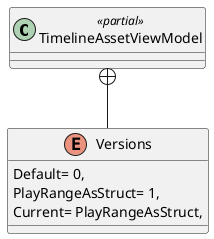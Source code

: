 @startuml
class TimelineAssetViewModel <<partial>> {
}
enum Versions {
    Default= 0,
    PlayRangeAsStruct= 1,
    Current= PlayRangeAsStruct,
}
TimelineAssetViewModel +-- Versions
@enduml
